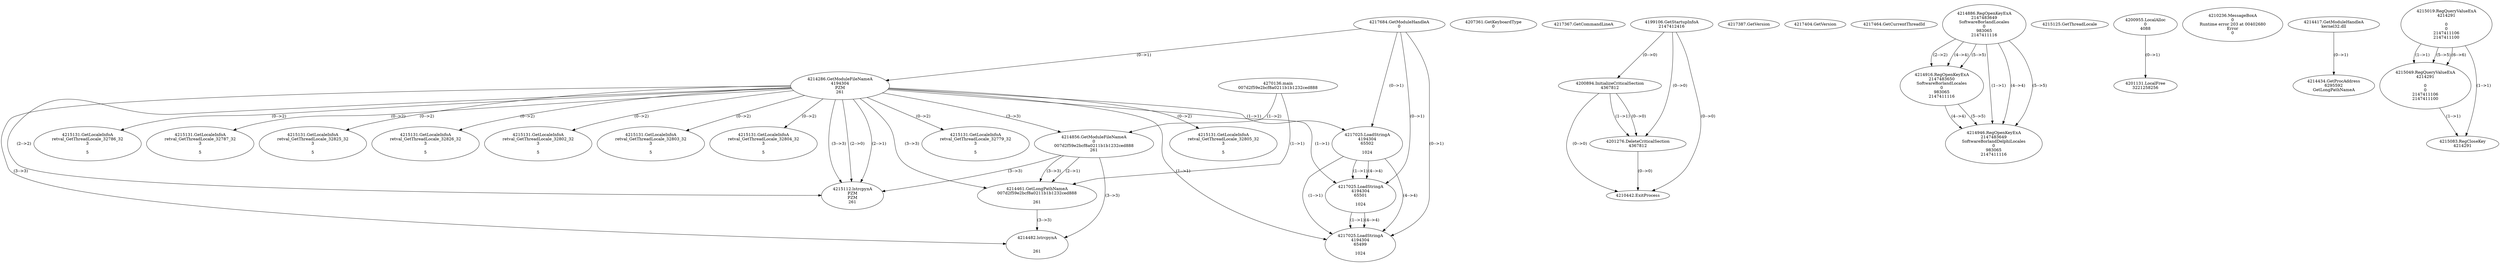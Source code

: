 // Global SCDG with merge call
digraph {
	0 [label="4270136.main
007d2f59e2bcf8a0211b1b1232ced888"]
	1 [label="4217684.GetModuleHandleA
0"]
	2 [label="4207361.GetKeyboardType
0"]
	3 [label="4217367.GetCommandLineA
"]
	4 [label="4199106.GetStartupInfoA
2147412416"]
	5 [label="4217387.GetVersion
"]
	6 [label="4217404.GetVersion
"]
	7 [label="4217464.GetCurrentThreadId
"]
	8 [label="4214286.GetModuleFileNameA
4194304
PZM
261"]
	1 -> 8 [label="(0-->1)"]
	9 [label="4214856.GetModuleFileNameA
0
007d2f59e2bcf8a0211b1b1232ced888
261"]
	0 -> 9 [label="(1-->2)"]
	8 -> 9 [label="(3-->3)"]
	10 [label="4214886.RegOpenKeyExA
2147483649
Software\Borland\Locales
0
983065
2147411116"]
	11 [label="4214916.RegOpenKeyExA
2147483650
Software\Borland\Locales
0
983065
2147411116"]
	10 -> 11 [label="(2-->2)"]
	10 -> 11 [label="(4-->4)"]
	10 -> 11 [label="(5-->5)"]
	12 [label="4214946.RegOpenKeyExA
2147483649
Software\Borland\Delphi\Locales
0
983065
2147411116"]
	10 -> 12 [label="(1-->1)"]
	10 -> 12 [label="(4-->4)"]
	11 -> 12 [label="(4-->4)"]
	10 -> 12 [label="(5-->5)"]
	11 -> 12 [label="(5-->5)"]
	13 [label="4215112.lstrcpynA
PZM
PZM
261"]
	8 -> 13 [label="(2-->1)"]
	8 -> 13 [label="(2-->2)"]
	8 -> 13 [label="(3-->3)"]
	9 -> 13 [label="(3-->3)"]
	8 -> 13 [label="(2-->0)"]
	14 [label="4215125.GetThreadLocale
"]
	15 [label="4215131.GetLocaleInfoA
retval_GetThreadLocale_32779_32
3

5"]
	8 -> 15 [label="(0-->2)"]
	16 [label="4217025.LoadStringA
4194304
65502

1024"]
	1 -> 16 [label="(0-->1)"]
	8 -> 16 [label="(1-->1)"]
	17 [label="4200894.InitializeCriticalSection
4367812"]
	4 -> 17 [label="(0-->0)"]
	18 [label="4200955.LocalAlloc
0
4088"]
	19 [label="4210236.MessageBoxA
0
Runtime error 203 at 00402680
Error
0"]
	20 [label="4201131.LocalFree
3221258256"]
	18 -> 20 [label="(0-->1)"]
	21 [label="4201276.DeleteCriticalSection
4367812"]
	17 -> 21 [label="(1-->1)"]
	4 -> 21 [label="(0-->0)"]
	17 -> 21 [label="(0-->0)"]
	22 [label="4210442.ExitProcess
"]
	4 -> 22 [label="(0-->0)"]
	17 -> 22 [label="(0-->0)"]
	21 -> 22 [label="(0-->0)"]
	23 [label="4214417.GetModuleHandleA
kernel32.dll"]
	24 [label="4214434.GetProcAddress
6295592
GetLongPathNameA"]
	23 -> 24 [label="(0-->1)"]
	25 [label="4214461.GetLongPathNameA
007d2f59e2bcf8a0211b1b1232ced888

261"]
	0 -> 25 [label="(1-->1)"]
	9 -> 25 [label="(2-->1)"]
	8 -> 25 [label="(3-->3)"]
	9 -> 25 [label="(3-->3)"]
	26 [label="4214482.lstrcpynA


261"]
	8 -> 26 [label="(3-->3)"]
	9 -> 26 [label="(3-->3)"]
	25 -> 26 [label="(3-->3)"]
	27 [label="4215019.RegQueryValueExA
4214291

0
0
2147411106
2147411100"]
	28 [label="4215049.RegQueryValueExA
4214291

0
0
2147411106
2147411100"]
	27 -> 28 [label="(1-->1)"]
	27 -> 28 [label="(5-->5)"]
	27 -> 28 [label="(6-->6)"]
	29 [label="4215083.RegCloseKey
4214291"]
	27 -> 29 [label="(1-->1)"]
	28 -> 29 [label="(1-->1)"]
	30 [label="4215131.GetLocaleInfoA
retval_GetThreadLocale_32805_32
3

5"]
	8 -> 30 [label="(0-->2)"]
	31 [label="4217025.LoadStringA
4194304
65501

1024"]
	1 -> 31 [label="(0-->1)"]
	8 -> 31 [label="(1-->1)"]
	16 -> 31 [label="(1-->1)"]
	16 -> 31 [label="(4-->4)"]
	32 [label="4217025.LoadStringA
4194304
65499

1024"]
	1 -> 32 [label="(0-->1)"]
	8 -> 32 [label="(1-->1)"]
	16 -> 32 [label="(1-->1)"]
	31 -> 32 [label="(1-->1)"]
	16 -> 32 [label="(4-->4)"]
	31 -> 32 [label="(4-->4)"]
	33 [label="4215131.GetLocaleInfoA
retval_GetThreadLocale_32786_32
3

5"]
	8 -> 33 [label="(0-->2)"]
	34 [label="4215131.GetLocaleInfoA
retval_GetThreadLocale_32787_32
3

5"]
	8 -> 34 [label="(0-->2)"]
	35 [label="4215131.GetLocaleInfoA
retval_GetThreadLocale_32825_32
3

5"]
	8 -> 35 [label="(0-->2)"]
	36 [label="4215131.GetLocaleInfoA
retval_GetThreadLocale_32826_32
3

5"]
	8 -> 36 [label="(0-->2)"]
	37 [label="4215131.GetLocaleInfoA
retval_GetThreadLocale_32802_32
3

5"]
	8 -> 37 [label="(0-->2)"]
	38 [label="4215131.GetLocaleInfoA
retval_GetThreadLocale_32803_32
3

5"]
	8 -> 38 [label="(0-->2)"]
	39 [label="4215131.GetLocaleInfoA
retval_GetThreadLocale_32804_32
3

5"]
	8 -> 39 [label="(0-->2)"]
}
